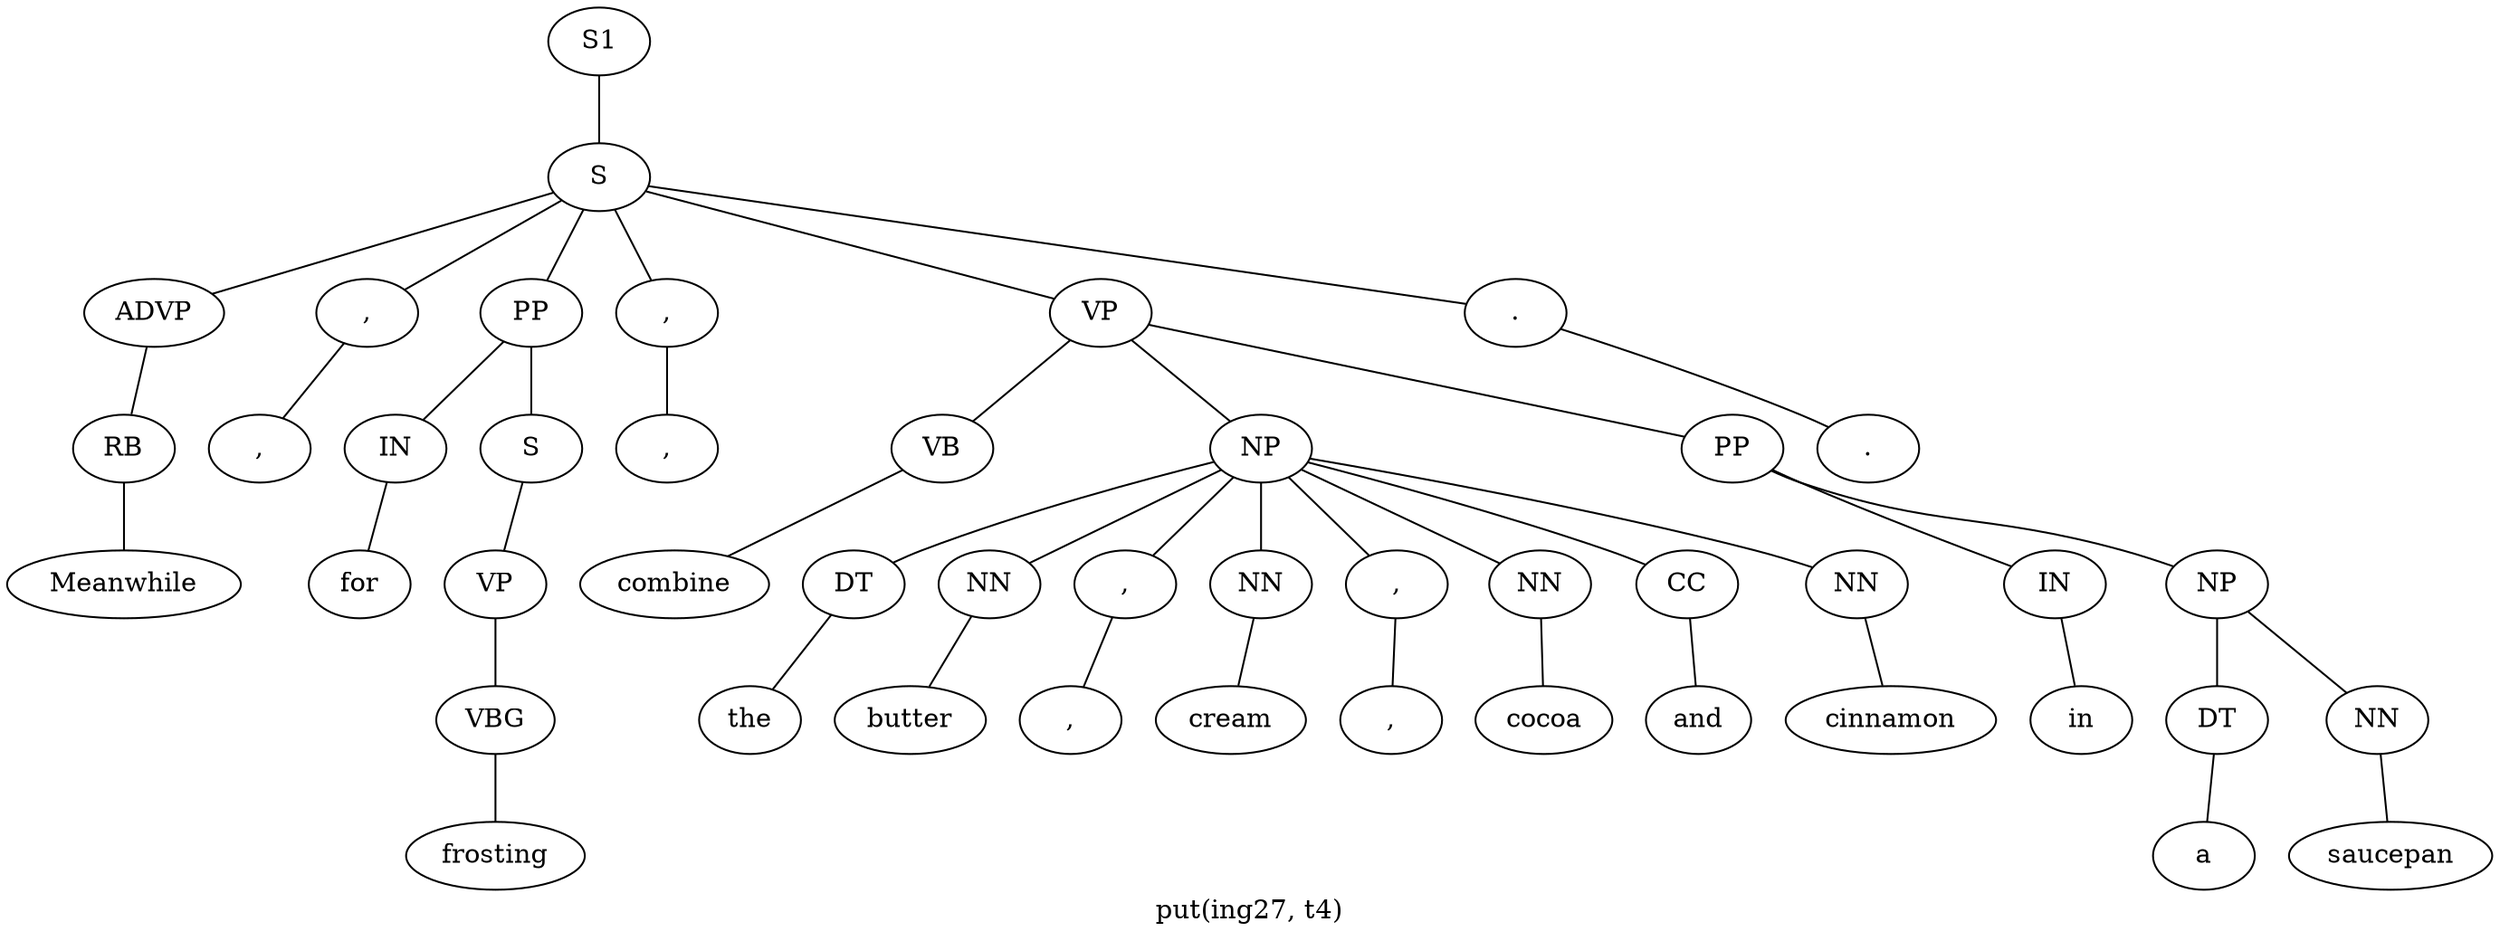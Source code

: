 graph SyntaxGraph {
	label = "put(ing27, t4)";
	Node0 [label="S1"];
	Node1 [label="S"];
	Node2 [label="ADVP"];
	Node3 [label="RB"];
	Node4 [label="Meanwhile"];
	Node5 [label=","];
	Node6 [label=","];
	Node7 [label="PP"];
	Node8 [label="IN"];
	Node9 [label="for"];
	Node10 [label="S"];
	Node11 [label="VP"];
	Node12 [label="VBG"];
	Node13 [label="frosting"];
	Node14 [label=","];
	Node15 [label=","];
	Node16 [label="VP"];
	Node17 [label="VB"];
	Node18 [label="combine"];
	Node19 [label="NP"];
	Node20 [label="DT"];
	Node21 [label="the"];
	Node22 [label="NN"];
	Node23 [label="butter"];
	Node24 [label=","];
	Node25 [label=","];
	Node26 [label="NN"];
	Node27 [label="cream"];
	Node28 [label=","];
	Node29 [label=","];
	Node30 [label="NN"];
	Node31 [label="cocoa"];
	Node32 [label="CC"];
	Node33 [label="and"];
	Node34 [label="NN"];
	Node35 [label="cinnamon"];
	Node36 [label="PP"];
	Node37 [label="IN"];
	Node38 [label="in"];
	Node39 [label="NP"];
	Node40 [label="DT"];
	Node41 [label="a"];
	Node42 [label="NN"];
	Node43 [label="saucepan"];
	Node44 [label="."];
	Node45 [label="."];

	Node0 -- Node1;
	Node1 -- Node2;
	Node1 -- Node5;
	Node1 -- Node7;
	Node1 -- Node14;
	Node1 -- Node16;
	Node1 -- Node44;
	Node2 -- Node3;
	Node3 -- Node4;
	Node5 -- Node6;
	Node7 -- Node8;
	Node7 -- Node10;
	Node8 -- Node9;
	Node10 -- Node11;
	Node11 -- Node12;
	Node12 -- Node13;
	Node14 -- Node15;
	Node16 -- Node17;
	Node16 -- Node19;
	Node16 -- Node36;
	Node17 -- Node18;
	Node19 -- Node20;
	Node19 -- Node22;
	Node19 -- Node24;
	Node19 -- Node26;
	Node19 -- Node28;
	Node19 -- Node30;
	Node19 -- Node32;
	Node19 -- Node34;
	Node20 -- Node21;
	Node22 -- Node23;
	Node24 -- Node25;
	Node26 -- Node27;
	Node28 -- Node29;
	Node30 -- Node31;
	Node32 -- Node33;
	Node34 -- Node35;
	Node36 -- Node37;
	Node36 -- Node39;
	Node37 -- Node38;
	Node39 -- Node40;
	Node39 -- Node42;
	Node40 -- Node41;
	Node42 -- Node43;
	Node44 -- Node45;
}